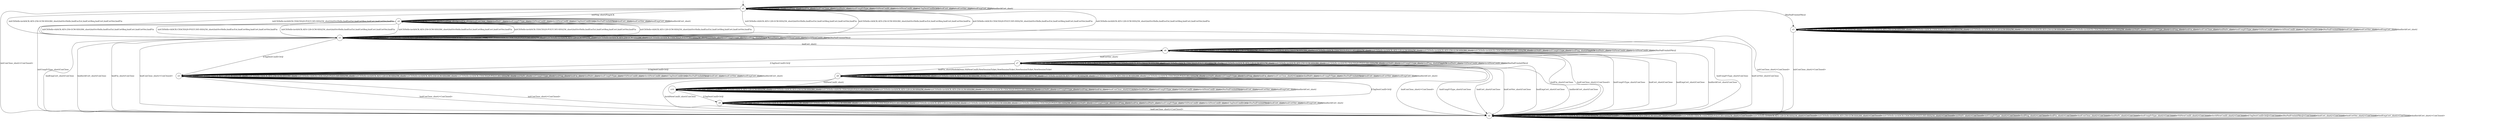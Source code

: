 digraph g {

s0 [shape="circle" label="s0"];
s1 [shape="circle" label="s1"];
s2 [shape="circle" label="s2"];
s3 [shape="circle" label="s3"];
s4 [shape="circle" label="s4"];
s5 [shape="circle" label="s5"];
s6 [shape="circle" label="s6"];
s7 [shape="circle" label="s7"];
s8 [shape="circle" label="s8"];
s9 [shape="circle" label="s9"];
s10 [shape="circle" label="s10"];
s0 -> s4 [label="initPing_short/PingACK "];
s0 -> s2 [label="initConClose_short/<ConClosed> "];
s0 -> s1 [label="initCltHello-vldACK:AES-128-GCM-SHA256_short/initSvrHello,hndEncExt,hndCertReq,hndCert,hndCertVer,hndFin "];
s0 -> s1 [label="initCltHello-vldACK:AES-256-GCM-SHA384_short/initSvrHello,hndEncExt,hndCertReq,hndCert,hndCertVer,hndFin "];
s0 -> s1 [label="initCltHello-vldACK:CHACHA20-POLY1305-SHA256_short/initSvrHello,hndEncExt,hndCertReq,hndCert,hndCertVer,hndFin "];
s0 -> s1 [label="initCltHello-invldACK:AES-128-GCM-SHA256_short/initSvrHello,hndEncExt,hndCertReq,hndCert,hndCertVer,hndFin "];
s0 -> s1 [label="initCltHello-invldACK:AES-256-GCM-SHA384_short/initSvrHello,hndEncExt,hndCertReq,hndCert,hndCertVer,hndFin "];
s0 -> s1 [label="initCltHello-invldACK:CHACHA20-POLY1305-SHA256_short/initSvrHello,hndEncExt,hndCertReq,hndCert,hndCertVer,hndFin "];
s0 -> s0 [label="initNoFr_short/ "];
s0 -> s0 [label="initUnxpFrType_short/ "];
s0 -> s0 [label="hndPing_short/ "];
s0 -> s0 [label="hndFin_short/ "];
s0 -> s0 [label="hndConClose_short/ "];
s0 -> s0 [label="hndNoFr_short/ "];
s0 -> s0 [label="hndUnxpFrType_short/ "];
s0 -> s0 [label="VldNewConID_short/ "];
s0 -> s0 [label="InvldNewConID_short/ "];
s0 -> s0 [label="[ChgDestConID-Ori]/ "];
s0 -> s3 [label="[RmPadFrmInitPkts]/ "];
s0 -> s0 [label="hndCert_short/ "];
s0 -> s0 [label="hndCertVer_short/ "];
s0 -> s0 [label="hndEmpCert_short/ "];
s0 -> s0 [label="hndInvldCert_short/ "];
s1 -> s1 [label="initPing_short/ "];
s1 -> s1 [label="initConClose_short/<ConAct> "];
s1 -> s1 [label="initCltHello-vldACK:AES-128-GCM-SHA256_short/ "];
s1 -> s1 [label="initCltHello-vldACK:AES-256-GCM-SHA384_short/ "];
s1 -> s1 [label="initCltHello-vldACK:CHACHA20-POLY1305-SHA256_short/ "];
s1 -> s1 [label="initCltHello-invldACK:AES-128-GCM-SHA256_short/ "];
s1 -> s1 [label="initCltHello-invldACK:AES-256-GCM-SHA384_short/ "];
s1 -> s1 [label="initCltHello-invldACK:CHACHA20-POLY1305-SHA256_short/ "];
s1 -> s1 [label="initNoFr_short/ "];
s1 -> s1 [label="initUnxpFrType_short/ "];
s1 -> s1 [label="hndPing_short/PingACK "];
s1 -> s2 [label="hndFin_short/ConClose "];
s1 -> s2 [label="hndConClose_short/<ConClosed> "];
s1 -> s1 [label="hndNoFr_short/ "];
s1 -> s2 [label="hndUnxpFrType_short/ConClose "];
s1 -> s1 [label="VldNewConID_short/ "];
s1 -> s1 [label="InvldNewConID_short/ "];
s1 -> s5 [label="[ChgDestConID-Ori]/ "];
s1 -> s1 [label="[RmPadFrmInitPkts]/ "];
s1 -> s6 [label="hndCert_short/ "];
s1 -> s2 [label="hndCertVer_short/ConClose "];
s1 -> s2 [label="hndEmpCert_short/ConClose "];
s1 -> s2 [label="hndInvldCert_short/ConClose "];
s2 -> s2 [label="initPing_short/<ConClosed> "];
s2 -> s2 [label="initConClose_short/<ConClosed> "];
s2 -> s2 [label="initCltHello-vldACK:AES-128-GCM-SHA256_short/<ConClosed> "];
s2 -> s2 [label="initCltHello-vldACK:AES-256-GCM-SHA384_short/<ConClosed> "];
s2 -> s2 [label="initCltHello-vldACK:CHACHA20-POLY1305-SHA256_short/<ConClosed> "];
s2 -> s2 [label="initCltHello-invldACK:AES-128-GCM-SHA256_short/<ConClosed> "];
s2 -> s2 [label="initCltHello-invldACK:AES-256-GCM-SHA384_short/<ConClosed> "];
s2 -> s2 [label="initCltHello-invldACK:CHACHA20-POLY1305-SHA256_short/<ConClosed> "];
s2 -> s2 [label="initNoFr_short/<ConClosed> "];
s2 -> s2 [label="initUnxpFrType_short/<ConClosed> "];
s2 -> s2 [label="hndPing_short/<ConClosed> "];
s2 -> s2 [label="hndFin_short/<ConClosed> "];
s2 -> s2 [label="hndConClose_short/<ConClosed> "];
s2 -> s2 [label="hndNoFr_short/<ConClosed> "];
s2 -> s2 [label="hndUnxpFrType_short/<ConClosed> "];
s2 -> s2 [label="VldNewConID_short/<ConClosed> "];
s2 -> s2 [label="InvldNewConID_short/<ConClosed> "];
s2 -> s2 [label="[ChgDestConID-Ori]/<ConClosed> "];
s2 -> s2 [label="[RmPadFrmInitPkts]/<ConClosed> "];
s2 -> s2 [label="hndCert_short/<ConClosed> "];
s2 -> s2 [label="hndCertVer_short/<ConClosed> "];
s2 -> s2 [label="hndEmpCert_short/<ConClosed> "];
s2 -> s2 [label="hndInvldCert_short/<ConClosed> "];
s3 -> s3 [label="initPing_short/ "];
s3 -> s2 [label="initConClose_short/<ConClosed> "];
s3 -> s3 [label="initCltHello-vldACK:AES-128-GCM-SHA256_short/ "];
s3 -> s3 [label="initCltHello-vldACK:AES-256-GCM-SHA384_short/ "];
s3 -> s3 [label="initCltHello-vldACK:CHACHA20-POLY1305-SHA256_short/ "];
s3 -> s3 [label="initCltHello-invldACK:AES-128-GCM-SHA256_short/ "];
s3 -> s3 [label="initCltHello-invldACK:AES-256-GCM-SHA384_short/ "];
s3 -> s3 [label="initCltHello-invldACK:CHACHA20-POLY1305-SHA256_short/ "];
s3 -> s3 [label="initNoFr_short/ "];
s3 -> s3 [label="initUnxpFrType_short/ "];
s3 -> s3 [label="hndPing_short/ "];
s3 -> s3 [label="hndFin_short/ "];
s3 -> s3 [label="hndConClose_short/ "];
s3 -> s3 [label="hndNoFr_short/ "];
s3 -> s3 [label="hndUnxpFrType_short/ "];
s3 -> s3 [label="VldNewConID_short/ "];
s3 -> s3 [label="InvldNewConID_short/ "];
s3 -> s3 [label="[ChgDestConID-Ori]/ "];
s3 -> s3 [label="[RmPadFrmInitPkts]/ "];
s3 -> s3 [label="hndCert_short/ "];
s3 -> s3 [label="hndCertVer_short/ "];
s3 -> s3 [label="hndEmpCert_short/ "];
s3 -> s3 [label="hndInvldCert_short/ "];
s4 -> s4 [label="initPing_short/PingACK "];
s4 -> s2 [label="initConClose_short/<ConClosed> "];
s4 -> s1 [label="initCltHello-vldACK:AES-128-GCM-SHA256_short/initSvrHello,hndEncExt,hndCertReq,hndCert,hndCertVer,hndFin "];
s4 -> s1 [label="initCltHello-vldACK:AES-256-GCM-SHA384_short/initSvrHello,hndEncExt,hndCertReq,hndCert,hndCertVer,hndFin "];
s4 -> s1 [label="initCltHello-vldACK:CHACHA20-POLY1305-SHA256_short/initSvrHello,hndEncExt,hndCertReq,hndCert,hndCertVer,hndFin "];
s4 -> s1 [label="initCltHello-invldACK:AES-128-GCM-SHA256_short/initSvrHello,hndEncExt,hndCertReq,hndCert,hndCertVer,hndFin "];
s4 -> s1 [label="initCltHello-invldACK:AES-256-GCM-SHA384_short/initSvrHello,hndEncExt,hndCertReq,hndCert,hndCertVer,hndFin "];
s4 -> s1 [label="initCltHello-invldACK:CHACHA20-POLY1305-SHA256_short/initSvrHello,hndEncExt,hndCertReq,hndCert,hndCertVer,hndFin "];
s4 -> s4 [label="initNoFr_short/ "];
s4 -> s2 [label="initUnxpFrType_short/ConClose "];
s4 -> s4 [label="hndPing_short/ "];
s4 -> s4 [label="hndFin_short/ "];
s4 -> s4 [label="hndConClose_short/ "];
s4 -> s4 [label="hndNoFr_short/ "];
s4 -> s4 [label="hndUnxpFrType_short/ "];
s4 -> s4 [label="VldNewConID_short/ "];
s4 -> s4 [label="InvldNewConID_short/ "];
s4 -> s4 [label="[ChgDestConID-Ori]/ "];
s4 -> s4 [label="[RmPadFrmInitPkts]/ "];
s4 -> s4 [label="hndCert_short/ "];
s4 -> s4 [label="hndCertVer_short/ "];
s4 -> s4 [label="hndEmpCert_short/ "];
s4 -> s4 [label="hndInvldCert_short/ "];
s5 -> s5 [label="initPing_short/ "];
s5 -> s2 [label="initConClose_short/<ConClosed> "];
s5 -> s5 [label="initCltHello-vldACK:AES-128-GCM-SHA256_short/ "];
s5 -> s5 [label="initCltHello-vldACK:AES-256-GCM-SHA384_short/ "];
s5 -> s5 [label="initCltHello-vldACK:CHACHA20-POLY1305-SHA256_short/ "];
s5 -> s5 [label="initCltHello-invldACK:AES-128-GCM-SHA256_short/ "];
s5 -> s5 [label="initCltHello-invldACK:AES-256-GCM-SHA384_short/ "];
s5 -> s5 [label="initCltHello-invldACK:CHACHA20-POLY1305-SHA256_short/ "];
s5 -> s5 [label="initNoFr_short/ "];
s5 -> s5 [label="initUnxpFrType_short/ "];
s5 -> s5 [label="hndPing_short/ "];
s5 -> s5 [label="hndFin_short/ "];
s5 -> s2 [label="hndConClose_short/<ConClosed> "];
s5 -> s5 [label="hndNoFr_short/ "];
s5 -> s5 [label="hndUnxpFrType_short/ "];
s5 -> s5 [label="VldNewConID_short/ "];
s5 -> s5 [label="InvldNewConID_short/ "];
s5 -> s5 [label="[ChgDestConID-Ori]/ "];
s5 -> s5 [label="[RmPadFrmInitPkts]/ "];
s5 -> s5 [label="hndCert_short/ "];
s5 -> s5 [label="hndCertVer_short/ "];
s5 -> s5 [label="hndEmpCert_short/ "];
s5 -> s5 [label="hndInvldCert_short/ "];
s6 -> s6 [label="initPing_short/ "];
s6 -> s6 [label="initConClose_short/<ConAct> "];
s6 -> s6 [label="initCltHello-vldACK:AES-128-GCM-SHA256_short/ "];
s6 -> s6 [label="initCltHello-vldACK:AES-256-GCM-SHA384_short/ "];
s6 -> s6 [label="initCltHello-vldACK:CHACHA20-POLY1305-SHA256_short/ "];
s6 -> s6 [label="initCltHello-invldACK:AES-128-GCM-SHA256_short/ "];
s6 -> s6 [label="initCltHello-invldACK:AES-256-GCM-SHA384_short/ "];
s6 -> s6 [label="initCltHello-invldACK:CHACHA20-POLY1305-SHA256_short/ "];
s6 -> s6 [label="initNoFr_short/ "];
s6 -> s6 [label="initUnxpFrType_short/ "];
s6 -> s6 [label="hndPing_short/PingACK "];
s6 -> s2 [label="hndFin_short/ConClose "];
s6 -> s2 [label="hndConClose_short/<ConClosed> "];
s6 -> s6 [label="hndNoFr_short/ "];
s6 -> s2 [label="hndUnxpFrType_short/ConClose "];
s6 -> s6 [label="VldNewConID_short/ "];
s6 -> s6 [label="InvldNewConID_short/ "];
s6 -> s5 [label="[ChgDestConID-Ori]/ "];
s6 -> s6 [label="[RmPadFrmInitPkts]/ "];
s6 -> s2 [label="hndCert_short/ConClose "];
s6 -> s7 [label="hndCertVer_short/ "];
s6 -> s2 [label="hndEmpCert_short/ConClose "];
s6 -> s2 [label="hndInvldCert_short/ConClose "];
s7 -> s7 [label="initPing_short/ "];
s7 -> s7 [label="initConClose_short/<ConAct> "];
s7 -> s7 [label="initCltHello-vldACK:AES-128-GCM-SHA256_short/ "];
s7 -> s7 [label="initCltHello-vldACK:AES-256-GCM-SHA384_short/ "];
s7 -> s7 [label="initCltHello-vldACK:CHACHA20-POLY1305-SHA256_short/ "];
s7 -> s7 [label="initCltHello-invldACK:AES-128-GCM-SHA256_short/ "];
s7 -> s7 [label="initCltHello-invldACK:AES-256-GCM-SHA384_short/ "];
s7 -> s7 [label="initCltHello-invldACK:CHACHA20-POLY1305-SHA256_short/ "];
s7 -> s7 [label="initNoFr_short/ "];
s7 -> s7 [label="initUnxpFrType_short/ "];
s7 -> s7 [label="hndPing_short/PingACK "];
s7 -> s8 [label="hndFin_short/HndshkDone,VldNewConID,NewSessionTicket,NewSessionTicket,NewSessionTicket,NewSessionTicket "];
s7 -> s2 [label="hndConClose_short/<ConClosed> "];
s7 -> s7 [label="hndNoFr_short/ "];
s7 -> s2 [label="hndUnxpFrType_short/ConClose "];
s7 -> s7 [label="VldNewConID_short/ "];
s7 -> s7 [label="InvldNewConID_short/ "];
s7 -> s5 [label="[ChgDestConID-Ori]/ "];
s7 -> s7 [label="[RmPadFrmInitPkts]/ "];
s7 -> s2 [label="hndCert_short/ConClose "];
s7 -> s2 [label="hndCertVer_short/ConClose "];
s7 -> s2 [label="hndEmpCert_short/ConClose "];
s7 -> s2 [label="hndInvldCert_short/ConClose "];
s8 -> s8 [label="initPing_short/ "];
s8 -> s8 [label="initConClose_short/<ConAct> "];
s8 -> s8 [label="initCltHello-vldACK:AES-128-GCM-SHA256_short/ "];
s8 -> s8 [label="initCltHello-vldACK:AES-256-GCM-SHA384_short/ "];
s8 -> s8 [label="initCltHello-vldACK:CHACHA20-POLY1305-SHA256_short/ "];
s8 -> s8 [label="initCltHello-invldACK:AES-128-GCM-SHA256_short/ "];
s8 -> s8 [label="initCltHello-invldACK:AES-256-GCM-SHA384_short/ "];
s8 -> s8 [label="initCltHello-invldACK:CHACHA20-POLY1305-SHA256_short/ "];
s8 -> s8 [label="initNoFr_short/ "];
s8 -> s8 [label="initUnxpFrType_short/ "];
s8 -> s8 [label="hndPing_short/ "];
s8 -> s8 [label="hndFin_short/ "];
s8 -> s8 [label="hndConClose_short/<ConAct> "];
s8 -> s8 [label="hndNoFr_short/ "];
s8 -> s8 [label="hndUnxpFrType_short/ "];
s8 -> s10 [label="VldNewConID_short/ "];
s8 -> s2 [label="InvldNewConID_short/ConClose "];
s8 -> s9 [label="[ChgDestConID-Ori]/ "];
s8 -> s8 [label="[RmPadFrmInitPkts]/ "];
s8 -> s8 [label="hndCert_short/ "];
s8 -> s8 [label="hndCertVer_short/ "];
s8 -> s8 [label="hndEmpCert_short/ "];
s8 -> s8 [label="hndInvldCert_short/ "];
s9 -> s9 [label="initPing_short/ "];
s9 -> s9 [label="initConClose_short/ "];
s9 -> s9 [label="initCltHello-vldACK:AES-128-GCM-SHA256_short/ "];
s9 -> s9 [label="initCltHello-vldACK:AES-256-GCM-SHA384_short/ "];
s9 -> s9 [label="initCltHello-vldACK:CHACHA20-POLY1305-SHA256_short/ "];
s9 -> s9 [label="initCltHello-invldACK:AES-128-GCM-SHA256_short/ "];
s9 -> s9 [label="initCltHello-invldACK:AES-256-GCM-SHA384_short/ "];
s9 -> s9 [label="initCltHello-invldACK:CHACHA20-POLY1305-SHA256_short/ "];
s9 -> s9 [label="initNoFr_short/ "];
s9 -> s9 [label="initUnxpFrType_short/ "];
s9 -> s9 [label="hndPing_short/ "];
s9 -> s9 [label="hndFin_short/ "];
s9 -> s2 [label="hndConClose_short/<ConClosed> "];
s9 -> s9 [label="hndNoFr_short/ "];
s9 -> s9 [label="hndUnxpFrType_short/ "];
s9 -> s9 [label="VldNewConID_short/ "];
s9 -> s9 [label="InvldNewConID_short/ "];
s9 -> s9 [label="[ChgDestConID-Ori]/ "];
s9 -> s9 [label="[RmPadFrmInitPkts]/ "];
s9 -> s9 [label="hndCert_short/ "];
s9 -> s9 [label="hndCertVer_short/ "];
s9 -> s9 [label="hndEmpCert_short/ "];
s9 -> s9 [label="hndInvldCert_short/ "];
s10 -> s10 [label="initPing_short/ "];
s10 -> s10 [label="initConClose_short/<ConAct> "];
s10 -> s10 [label="initCltHello-vldACK:AES-128-GCM-SHA256_short/ "];
s10 -> s10 [label="initCltHello-vldACK:AES-256-GCM-SHA384_short/ "];
s10 -> s10 [label="initCltHello-vldACK:CHACHA20-POLY1305-SHA256_short/ "];
s10 -> s10 [label="initCltHello-invldACK:AES-128-GCM-SHA256_short/ "];
s10 -> s10 [label="initCltHello-invldACK:AES-256-GCM-SHA384_short/ "];
s10 -> s10 [label="initCltHello-invldACK:CHACHA20-POLY1305-SHA256_short/ "];
s10 -> s10 [label="initNoFr_short/ "];
s10 -> s10 [label="initUnxpFrType_short/ "];
s10 -> s10 [label="hndPing_short/ "];
s10 -> s10 [label="hndFin_short/ "];
s10 -> s10 [label="hndConClose_short/<ConAct> "];
s10 -> s10 [label="hndNoFr_short/ "];
s10 -> s10 [label="hndUnxpFrType_short/ "];
s10 -> s10 [label="VldNewConID_short/ "];
s10 -> s10 [label="InvldNewConID_short/ "];
s10 -> s9 [label="[ChgDestConID-Ori]/ "];
s10 -> s10 [label="[RmPadFrmInitPkts]/ "];
s10 -> s10 [label="hndCert_short/ "];
s10 -> s10 [label="hndCertVer_short/ "];
s10 -> s10 [label="hndEmpCert_short/ "];
s10 -> s10 [label="hndInvldCert_short/ "];

__start0 [label="" shape="none" width="0" height="0"];
__start0 -> s0;

}
